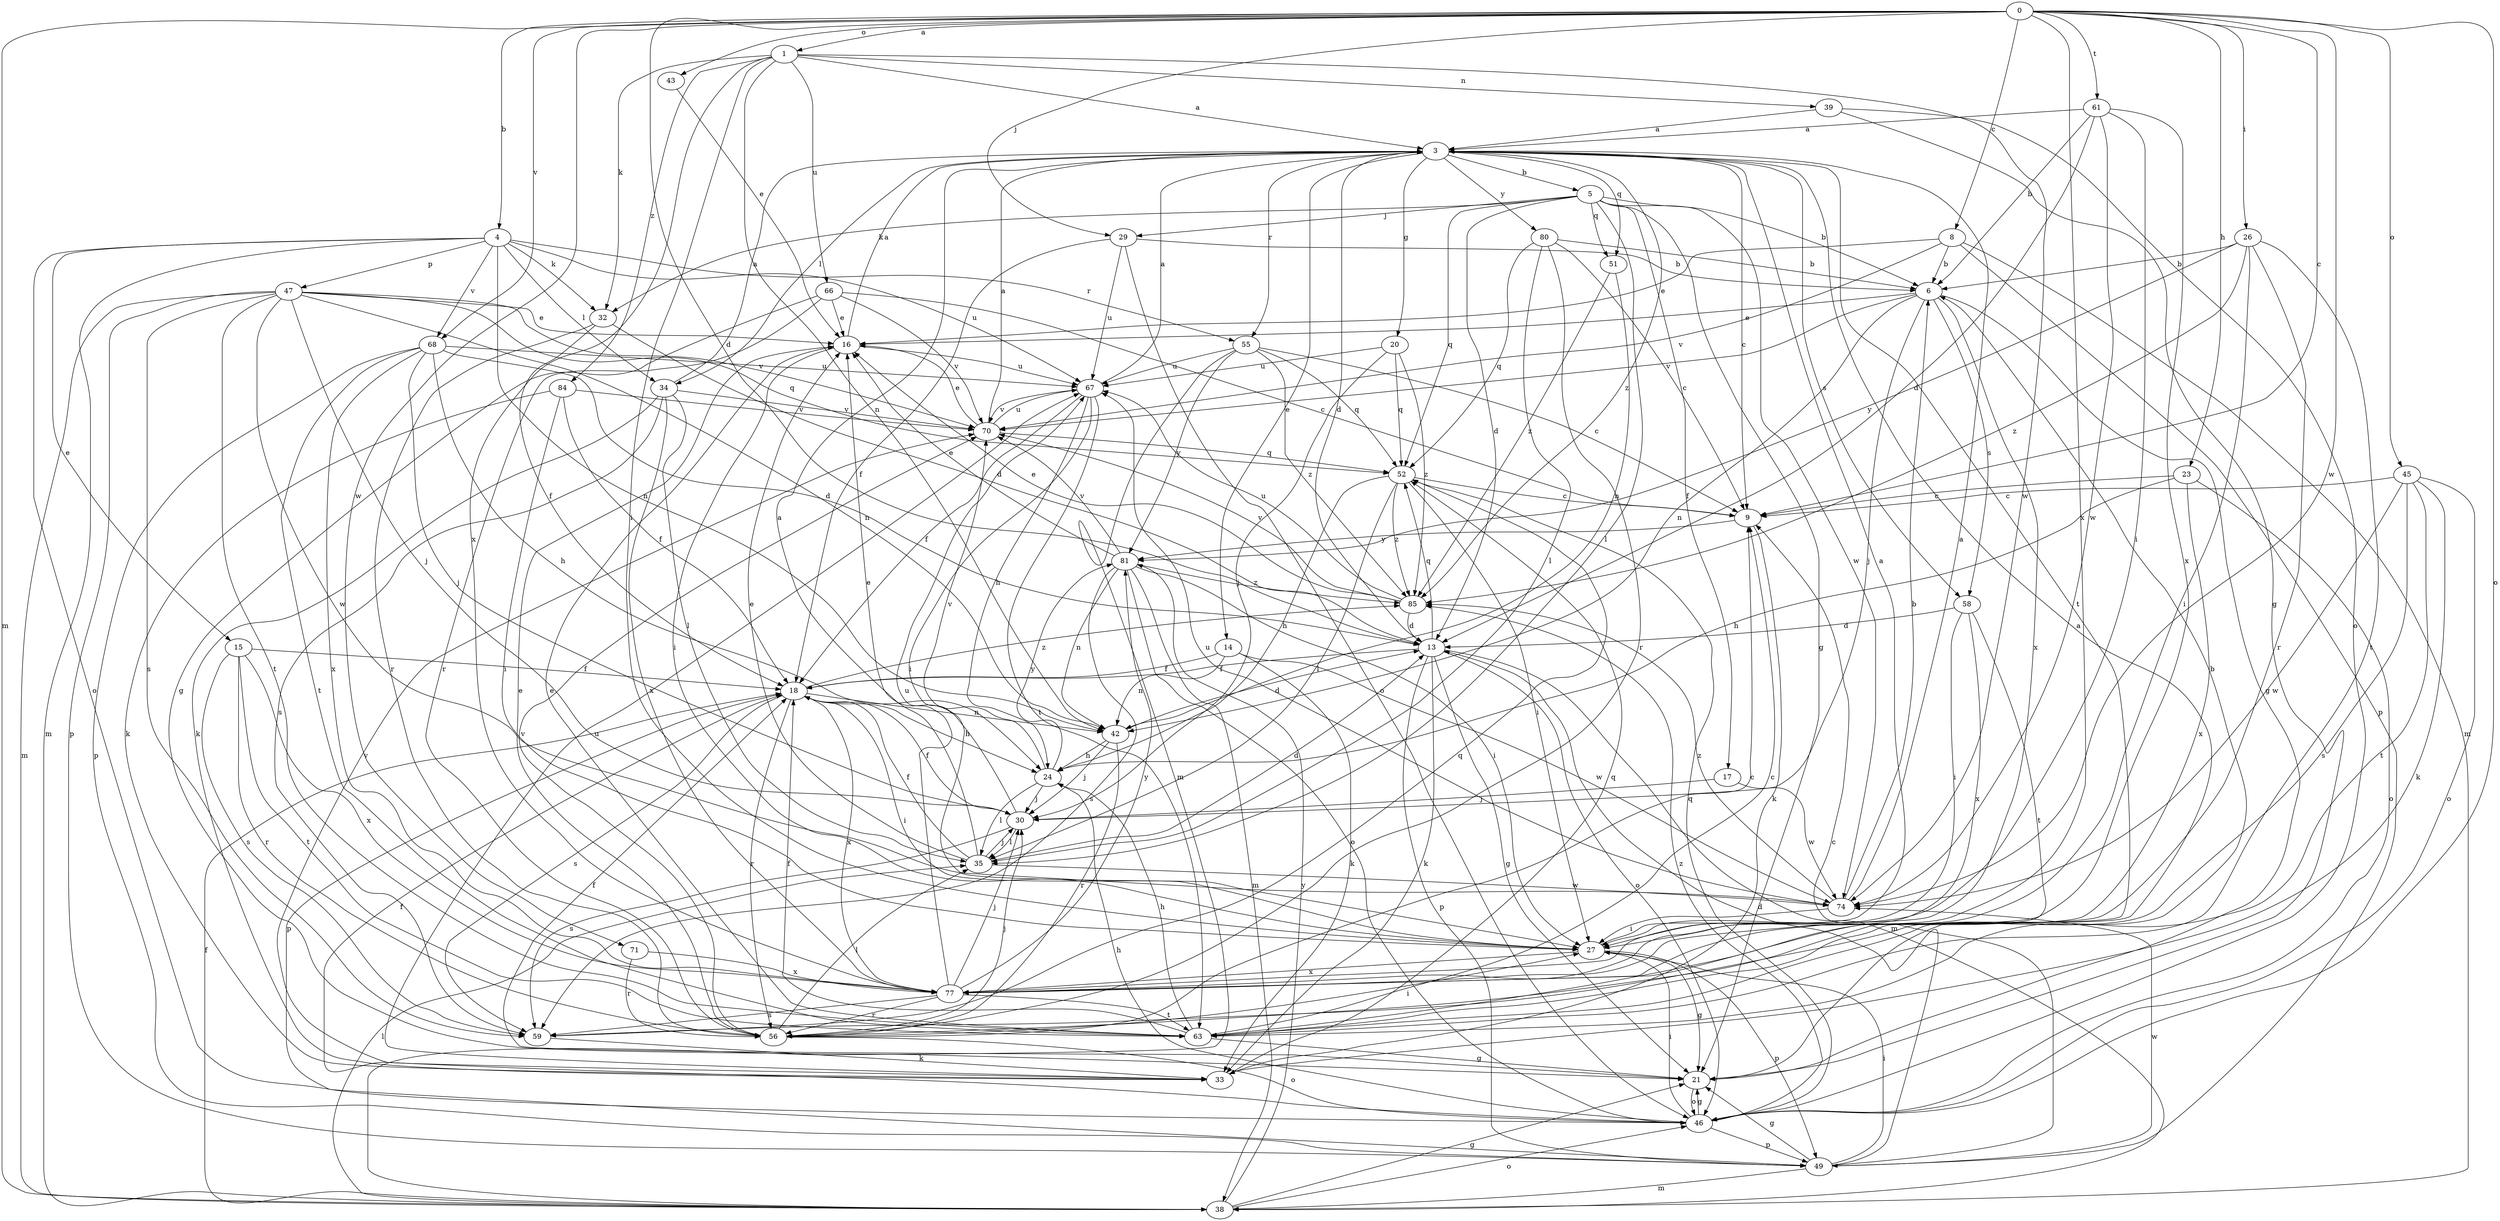 strict digraph  {
0;
1;
3;
4;
5;
6;
8;
9;
13;
14;
15;
16;
17;
18;
20;
21;
23;
24;
26;
27;
29;
30;
32;
33;
34;
35;
38;
39;
42;
43;
45;
46;
47;
49;
51;
52;
55;
56;
58;
59;
61;
63;
66;
67;
68;
70;
71;
74;
77;
80;
81;
84;
85;
0 -> 1  [label=a];
0 -> 4  [label=b];
0 -> 8  [label=c];
0 -> 9  [label=c];
0 -> 13  [label=d];
0 -> 23  [label=h];
0 -> 26  [label=i];
0 -> 29  [label=j];
0 -> 38  [label=m];
0 -> 43  [label=o];
0 -> 45  [label=o];
0 -> 46  [label=o];
0 -> 61  [label=t];
0 -> 68  [label=v];
0 -> 71  [label=w];
0 -> 74  [label=w];
0 -> 77  [label=x];
1 -> 3  [label=a];
1 -> 27  [label=i];
1 -> 32  [label=k];
1 -> 39  [label=n];
1 -> 42  [label=n];
1 -> 66  [label=u];
1 -> 74  [label=w];
1 -> 77  [label=x];
1 -> 84  [label=z];
3 -> 5  [label=b];
3 -> 9  [label=c];
3 -> 13  [label=d];
3 -> 14  [label=e];
3 -> 20  [label=g];
3 -> 34  [label=l];
3 -> 51  [label=q];
3 -> 55  [label=r];
3 -> 58  [label=s];
3 -> 63  [label=t];
3 -> 80  [label=y];
3 -> 85  [label=z];
4 -> 15  [label=e];
4 -> 32  [label=k];
4 -> 34  [label=l];
4 -> 38  [label=m];
4 -> 42  [label=n];
4 -> 46  [label=o];
4 -> 47  [label=p];
4 -> 55  [label=r];
4 -> 67  [label=u];
4 -> 68  [label=v];
5 -> 6  [label=b];
5 -> 13  [label=d];
5 -> 17  [label=f];
5 -> 21  [label=g];
5 -> 29  [label=j];
5 -> 32  [label=k];
5 -> 35  [label=l];
5 -> 51  [label=q];
5 -> 52  [label=q];
5 -> 74  [label=w];
6 -> 16  [label=e];
6 -> 21  [label=g];
6 -> 30  [label=j];
6 -> 42  [label=n];
6 -> 58  [label=s];
6 -> 70  [label=v];
6 -> 77  [label=x];
8 -> 6  [label=b];
8 -> 16  [label=e];
8 -> 38  [label=m];
8 -> 49  [label=p];
8 -> 70  [label=v];
9 -> 33  [label=k];
9 -> 81  [label=y];
13 -> 18  [label=f];
13 -> 21  [label=g];
13 -> 33  [label=k];
13 -> 38  [label=m];
13 -> 46  [label=o];
13 -> 49  [label=p];
13 -> 52  [label=q];
14 -> 18  [label=f];
14 -> 33  [label=k];
14 -> 42  [label=n];
14 -> 74  [label=w];
15 -> 18  [label=f];
15 -> 56  [label=r];
15 -> 59  [label=s];
15 -> 63  [label=t];
15 -> 77  [label=x];
16 -> 3  [label=a];
16 -> 27  [label=i];
16 -> 67  [label=u];
17 -> 30  [label=j];
17 -> 74  [label=w];
18 -> 24  [label=h];
18 -> 27  [label=i];
18 -> 42  [label=n];
18 -> 49  [label=p];
18 -> 56  [label=r];
18 -> 59  [label=s];
18 -> 77  [label=x];
18 -> 85  [label=z];
20 -> 30  [label=j];
20 -> 52  [label=q];
20 -> 67  [label=u];
20 -> 85  [label=z];
21 -> 3  [label=a];
21 -> 18  [label=f];
21 -> 46  [label=o];
23 -> 9  [label=c];
23 -> 24  [label=h];
23 -> 46  [label=o];
23 -> 77  [label=x];
24 -> 30  [label=j];
24 -> 35  [label=l];
24 -> 70  [label=v];
24 -> 81  [label=y];
26 -> 6  [label=b];
26 -> 27  [label=i];
26 -> 56  [label=r];
26 -> 63  [label=t];
26 -> 81  [label=y];
26 -> 85  [label=z];
27 -> 3  [label=a];
27 -> 21  [label=g];
27 -> 49  [label=p];
27 -> 77  [label=x];
29 -> 6  [label=b];
29 -> 18  [label=f];
29 -> 46  [label=o];
29 -> 67  [label=u];
30 -> 16  [label=e];
30 -> 18  [label=f];
30 -> 35  [label=l];
30 -> 59  [label=s];
32 -> 13  [label=d];
32 -> 18  [label=f];
32 -> 56  [label=r];
33 -> 52  [label=q];
33 -> 67  [label=u];
33 -> 70  [label=v];
34 -> 3  [label=a];
34 -> 33  [label=k];
34 -> 35  [label=l];
34 -> 59  [label=s];
34 -> 70  [label=v];
34 -> 77  [label=x];
35 -> 3  [label=a];
35 -> 13  [label=d];
35 -> 16  [label=e];
35 -> 18  [label=f];
35 -> 30  [label=j];
35 -> 74  [label=w];
38 -> 18  [label=f];
38 -> 21  [label=g];
38 -> 35  [label=l];
38 -> 46  [label=o];
38 -> 81  [label=y];
39 -> 3  [label=a];
39 -> 21  [label=g];
39 -> 46  [label=o];
42 -> 13  [label=d];
42 -> 24  [label=h];
42 -> 30  [label=j];
42 -> 56  [label=r];
43 -> 16  [label=e];
45 -> 9  [label=c];
45 -> 33  [label=k];
45 -> 46  [label=o];
45 -> 59  [label=s];
45 -> 63  [label=t];
45 -> 74  [label=w];
46 -> 18  [label=f];
46 -> 21  [label=g];
46 -> 24  [label=h];
46 -> 27  [label=i];
46 -> 49  [label=p];
46 -> 52  [label=q];
46 -> 85  [label=z];
47 -> 16  [label=e];
47 -> 30  [label=j];
47 -> 38  [label=m];
47 -> 42  [label=n];
47 -> 49  [label=p];
47 -> 52  [label=q];
47 -> 59  [label=s];
47 -> 63  [label=t];
47 -> 70  [label=v];
47 -> 74  [label=w];
49 -> 9  [label=c];
49 -> 13  [label=d];
49 -> 21  [label=g];
49 -> 27  [label=i];
49 -> 38  [label=m];
49 -> 74  [label=w];
51 -> 42  [label=n];
51 -> 85  [label=z];
52 -> 9  [label=c];
52 -> 24  [label=h];
52 -> 27  [label=i];
52 -> 35  [label=l];
52 -> 85  [label=z];
55 -> 9  [label=c];
55 -> 38  [label=m];
55 -> 52  [label=q];
55 -> 67  [label=u];
55 -> 81  [label=y];
55 -> 85  [label=z];
56 -> 9  [label=c];
56 -> 16  [label=e];
56 -> 27  [label=i];
56 -> 30  [label=j];
56 -> 35  [label=l];
56 -> 46  [label=o];
56 -> 70  [label=v];
58 -> 13  [label=d];
58 -> 27  [label=i];
58 -> 63  [label=t];
58 -> 77  [label=x];
59 -> 33  [label=k];
59 -> 52  [label=q];
61 -> 3  [label=a];
61 -> 6  [label=b];
61 -> 13  [label=d];
61 -> 27  [label=i];
61 -> 74  [label=w];
61 -> 77  [label=x];
63 -> 6  [label=b];
63 -> 9  [label=c];
63 -> 16  [label=e];
63 -> 18  [label=f];
63 -> 21  [label=g];
63 -> 24  [label=h];
66 -> 9  [label=c];
66 -> 16  [label=e];
66 -> 21  [label=g];
66 -> 56  [label=r];
66 -> 70  [label=v];
67 -> 3  [label=a];
67 -> 18  [label=f];
67 -> 24  [label=h];
67 -> 27  [label=i];
67 -> 63  [label=t];
67 -> 70  [label=v];
68 -> 13  [label=d];
68 -> 24  [label=h];
68 -> 30  [label=j];
68 -> 49  [label=p];
68 -> 63  [label=t];
68 -> 67  [label=u];
68 -> 77  [label=x];
70 -> 3  [label=a];
70 -> 16  [label=e];
70 -> 52  [label=q];
70 -> 67  [label=u];
71 -> 56  [label=r];
71 -> 77  [label=x];
74 -> 3  [label=a];
74 -> 6  [label=b];
74 -> 27  [label=i];
74 -> 67  [label=u];
74 -> 85  [label=z];
77 -> 30  [label=j];
77 -> 56  [label=r];
77 -> 59  [label=s];
77 -> 63  [label=t];
77 -> 67  [label=u];
77 -> 81  [label=y];
80 -> 6  [label=b];
80 -> 9  [label=c];
80 -> 35  [label=l];
80 -> 52  [label=q];
80 -> 56  [label=r];
81 -> 16  [label=e];
81 -> 27  [label=i];
81 -> 38  [label=m];
81 -> 42  [label=n];
81 -> 46  [label=o];
81 -> 59  [label=s];
81 -> 70  [label=v];
81 -> 85  [label=z];
84 -> 18  [label=f];
84 -> 27  [label=i];
84 -> 33  [label=k];
84 -> 70  [label=v];
85 -> 13  [label=d];
85 -> 16  [label=e];
85 -> 67  [label=u];
85 -> 70  [label=v];
}
